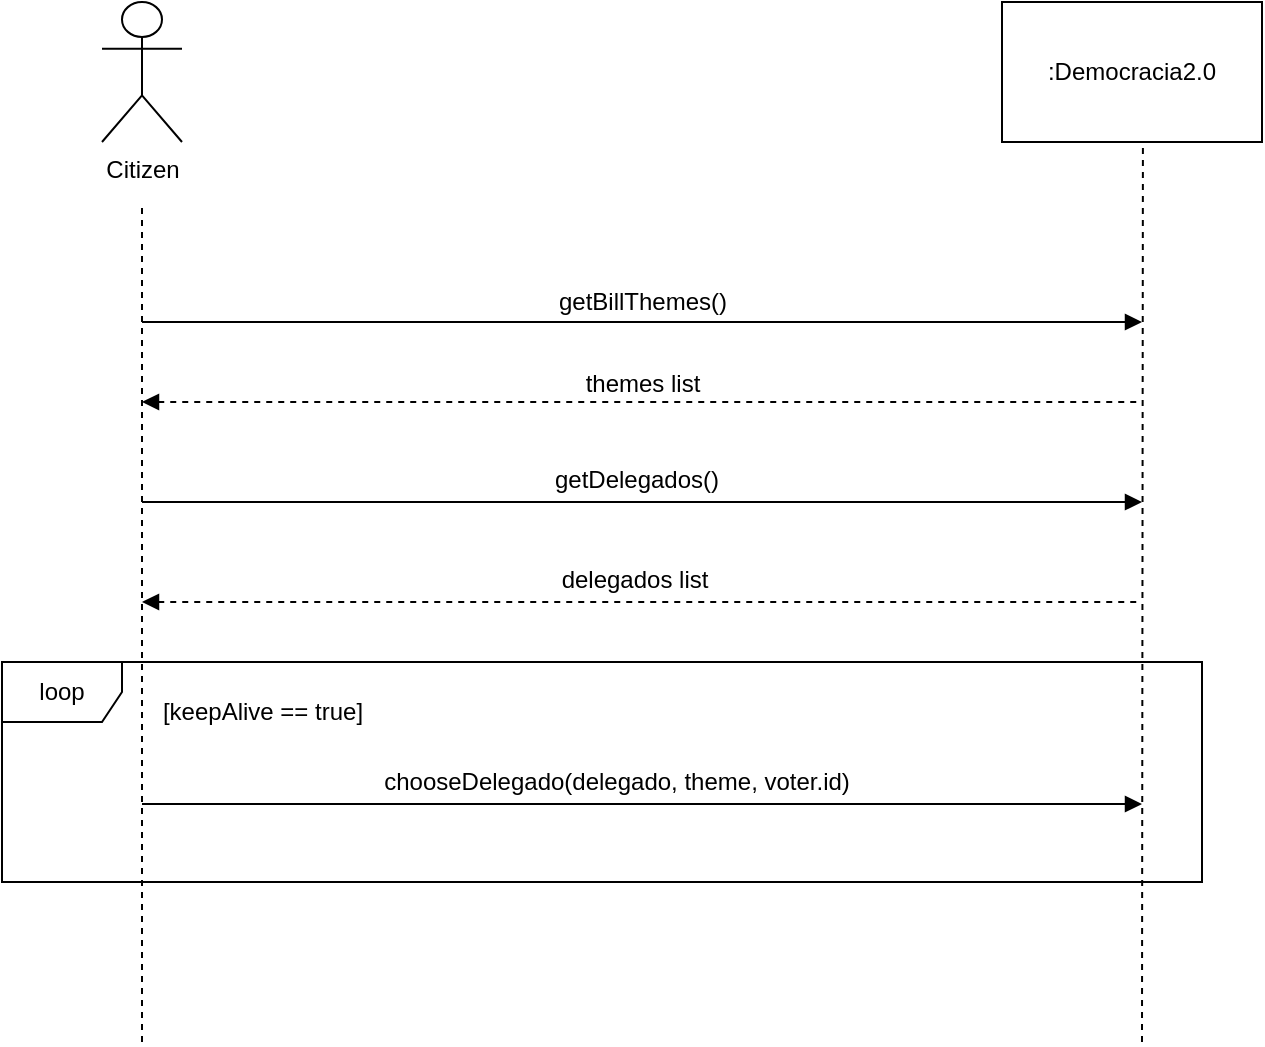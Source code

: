 <mxfile version="21.1.5" type="device">
  <diagram name="Page-1" id="NWf8UHHpkJ2kbtZXyaGR">
    <mxGraphModel dx="1514" dy="1869" grid="1" gridSize="10" guides="1" tooltips="1" connect="1" arrows="1" fold="1" page="1" pageScale="1" pageWidth="850" pageHeight="1100" math="0" shadow="0">
      <root>
        <mxCell id="0" />
        <mxCell id="1" parent="0" />
        <mxCell id="U5RXYlucq43CfJlFisMM-1" value="Citizen" style="shape=umlActor;verticalLabelPosition=bottom;verticalAlign=top;html=1;outlineConnect=0;" vertex="1" parent="1">
          <mxGeometry x="-550" y="-640" width="40" height="70" as="geometry" />
        </mxCell>
        <mxCell id="U5RXYlucq43CfJlFisMM-2" value=":Democracia2.0" style="rounded=0;whiteSpace=wrap;html=1;" vertex="1" parent="1">
          <mxGeometry x="-100" y="-640" width="130" height="70" as="geometry" />
        </mxCell>
        <mxCell id="U5RXYlucq43CfJlFisMM-3" value="" style="endArrow=none;dashed=1;html=1;rounded=0;" edge="1" parent="1">
          <mxGeometry width="50" height="50" relative="1" as="geometry">
            <mxPoint x="-530" y="-120" as="sourcePoint" />
            <mxPoint x="-530" y="-540" as="targetPoint" />
          </mxGeometry>
        </mxCell>
        <mxCell id="U5RXYlucq43CfJlFisMM-4" value="" style="endArrow=none;dashed=1;html=1;rounded=0;entryX=0.542;entryY=1.02;entryDx=0;entryDy=0;entryPerimeter=0;" edge="1" parent="1" target="U5RXYlucq43CfJlFisMM-2">
          <mxGeometry width="50" height="50" relative="1" as="geometry">
            <mxPoint x="-30" y="-120" as="sourcePoint" />
            <mxPoint x="-30" y="-560" as="targetPoint" />
          </mxGeometry>
        </mxCell>
        <mxCell id="U5RXYlucq43CfJlFisMM-5" value="" style="endArrow=block;html=1;rounded=0;endFill=1;" edge="1" parent="1">
          <mxGeometry x="0.001" y="10" width="50" height="50" relative="1" as="geometry">
            <mxPoint x="-530" y="-480" as="sourcePoint" />
            <mxPoint x="-30" y="-480" as="targetPoint" />
            <Array as="points">
              <mxPoint x="-280" y="-480" />
            </Array>
            <mxPoint as="offset" />
          </mxGeometry>
        </mxCell>
        <mxCell id="U5RXYlucq43CfJlFisMM-6" value="getBillThemes()" style="text;html=1;align=center;verticalAlign=middle;resizable=0;points=[];autosize=1;strokeColor=none;fillColor=none;" vertex="1" parent="1">
          <mxGeometry x="-335" y="-505" width="110" height="30" as="geometry" />
        </mxCell>
        <mxCell id="U5RXYlucq43CfJlFisMM-7" value="" style="endArrow=none;dashed=1;html=1;rounded=0;startArrow=block;startFill=1;" edge="1" parent="1">
          <mxGeometry width="50" height="50" relative="1" as="geometry">
            <mxPoint x="-530" y="-440" as="sourcePoint" />
            <mxPoint x="-30" y="-440" as="targetPoint" />
          </mxGeometry>
        </mxCell>
        <mxCell id="U5RXYlucq43CfJlFisMM-8" value="themes list" style="text;html=1;align=center;verticalAlign=middle;resizable=0;points=[];autosize=1;strokeColor=none;fillColor=none;" vertex="1" parent="1">
          <mxGeometry x="-320" y="-464" width="80" height="30" as="geometry" />
        </mxCell>
        <mxCell id="U5RXYlucq43CfJlFisMM-10" value="" style="endArrow=block;html=1;rounded=0;endFill=1;" edge="1" parent="1">
          <mxGeometry x="0.001" y="10" width="50" height="50" relative="1" as="geometry">
            <mxPoint x="-530" y="-390" as="sourcePoint" />
            <mxPoint x="-30" y="-390" as="targetPoint" />
            <Array as="points">
              <mxPoint x="-280" y="-390" />
            </Array>
            <mxPoint as="offset" />
          </mxGeometry>
        </mxCell>
        <mxCell id="U5RXYlucq43CfJlFisMM-11" value="getDelegados()" style="text;html=1;align=center;verticalAlign=middle;resizable=0;points=[];autosize=1;strokeColor=none;fillColor=none;" vertex="1" parent="1">
          <mxGeometry x="-338" y="-416" width="110" height="30" as="geometry" />
        </mxCell>
        <mxCell id="U5RXYlucq43CfJlFisMM-15" value="" style="endArrow=none;dashed=1;html=1;rounded=0;startArrow=block;startFill=1;" edge="1" parent="1">
          <mxGeometry width="50" height="50" relative="1" as="geometry">
            <mxPoint x="-530" y="-340" as="sourcePoint" />
            <mxPoint x="-30" y="-340" as="targetPoint" />
          </mxGeometry>
        </mxCell>
        <mxCell id="U5RXYlucq43CfJlFisMM-16" value="delegados list" style="text;html=1;align=center;verticalAlign=middle;resizable=0;points=[];autosize=1;strokeColor=none;fillColor=none;" vertex="1" parent="1">
          <mxGeometry x="-334" y="-366" width="100" height="30" as="geometry" />
        </mxCell>
        <mxCell id="U5RXYlucq43CfJlFisMM-17" value="loop" style="shape=umlFrame;whiteSpace=wrap;html=1;pointerEvents=0;" vertex="1" parent="1">
          <mxGeometry x="-600" y="-310" width="600" height="110" as="geometry" />
        </mxCell>
        <mxCell id="U5RXYlucq43CfJlFisMM-18" value="[keepAlive == true]" style="text;html=1;align=center;verticalAlign=middle;resizable=0;points=[];autosize=1;strokeColor=none;fillColor=none;" vertex="1" parent="1">
          <mxGeometry x="-530" y="-300" width="120" height="30" as="geometry" />
        </mxCell>
        <mxCell id="U5RXYlucq43CfJlFisMM-19" value="" style="endArrow=block;html=1;rounded=0;endFill=1;" edge="1" parent="1">
          <mxGeometry x="0.001" y="10" width="50" height="50" relative="1" as="geometry">
            <mxPoint x="-530" y="-239" as="sourcePoint" />
            <mxPoint x="-30" y="-239" as="targetPoint" />
            <Array as="points">
              <mxPoint x="-280" y="-239" />
            </Array>
            <mxPoint as="offset" />
          </mxGeometry>
        </mxCell>
        <mxCell id="U5RXYlucq43CfJlFisMM-20" value="chooseDelegado(delegado, theme, voter.id)" style="text;html=1;align=center;verticalAlign=middle;resizable=0;points=[];autosize=1;strokeColor=none;fillColor=none;" vertex="1" parent="1">
          <mxGeometry x="-423" y="-265" width="260" height="30" as="geometry" />
        </mxCell>
      </root>
    </mxGraphModel>
  </diagram>
</mxfile>
